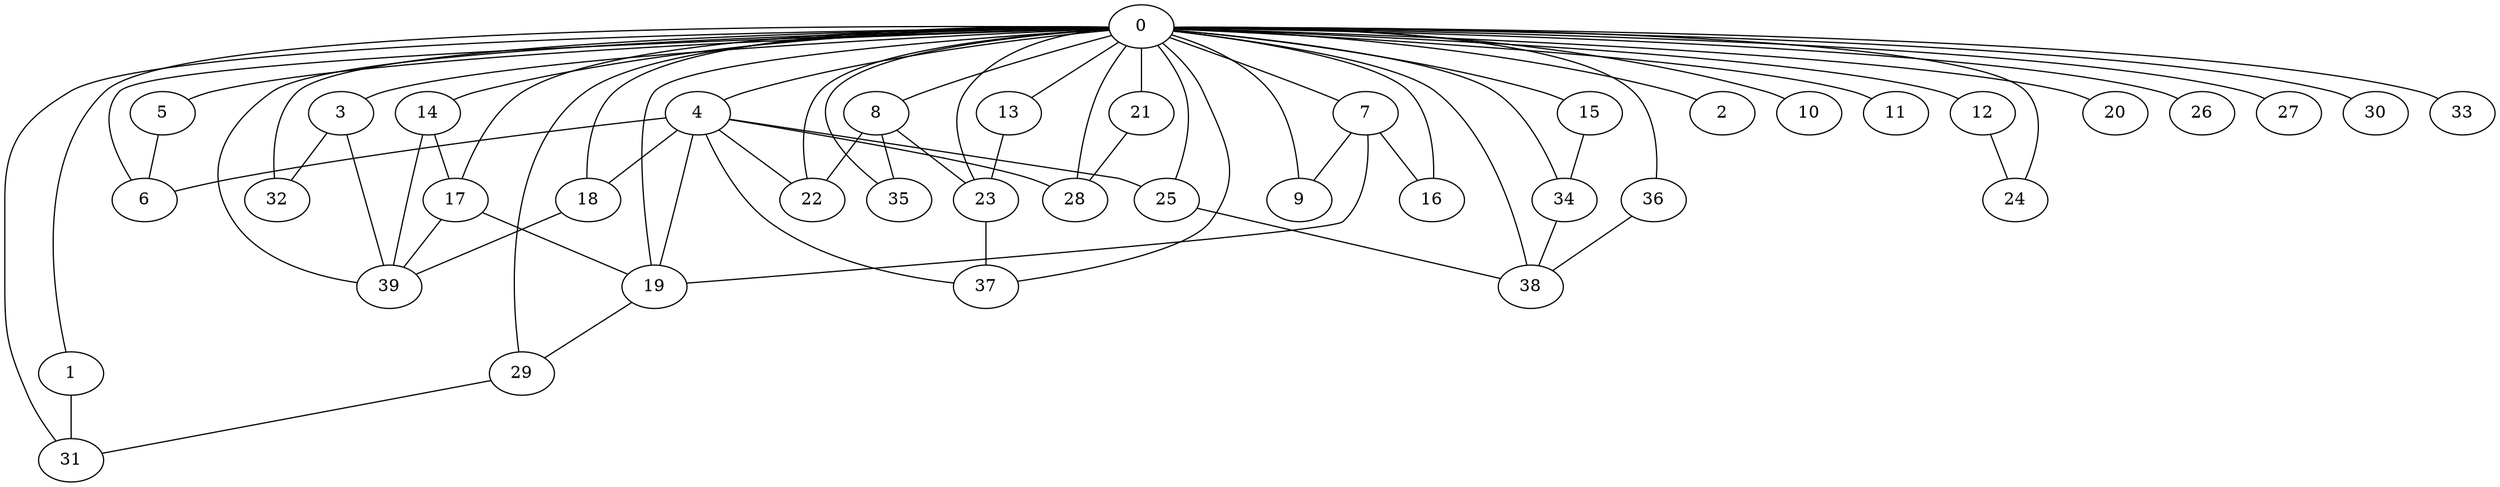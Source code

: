 
graph graphname {
    0 -- 1
0 -- 2
0 -- 3
0 -- 4
0 -- 5
0 -- 6
0 -- 7
0 -- 8
0 -- 9
0 -- 10
0 -- 11
0 -- 12
0 -- 13
0 -- 14
0 -- 15
0 -- 16
0 -- 17
0 -- 18
0 -- 19
0 -- 20
0 -- 21
0 -- 22
0 -- 23
0 -- 24
0 -- 25
0 -- 26
0 -- 27
0 -- 28
0 -- 29
0 -- 30
0 -- 31
0 -- 32
0 -- 33
0 -- 34
0 -- 35
0 -- 36
0 -- 37
0 -- 38
0 -- 39
1 -- 31
3 -- 32
3 -- 39
4 -- 18
4 -- 28
4 -- 22
4 -- 19
4 -- 37
4 -- 25
4 -- 6
5 -- 6
7 -- 16
7 -- 19
7 -- 9
8 -- 35
8 -- 23
8 -- 22
12 -- 24
13 -- 23
14 -- 17
14 -- 39
15 -- 34
17 -- 19
17 -- 39
18 -- 39
19 -- 29
21 -- 28
23 -- 37
25 -- 38
29 -- 31
34 -- 38
36 -- 38

}
